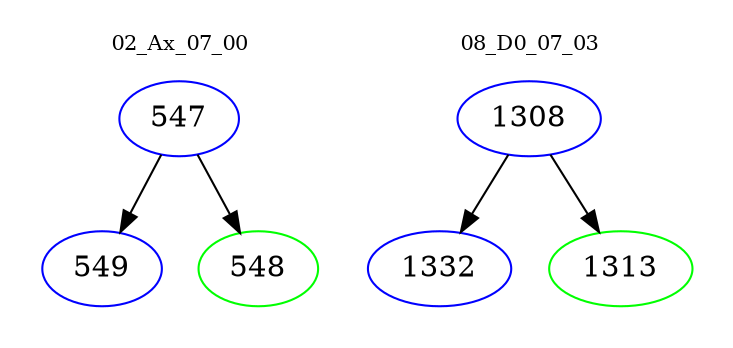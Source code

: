 digraph{
subgraph cluster_0 {
color = white
label = "02_Ax_07_00";
fontsize=10;
T0_547 [label="547", color="blue"]
T0_547 -> T0_549 [color="black"]
T0_549 [label="549", color="blue"]
T0_547 -> T0_548 [color="black"]
T0_548 [label="548", color="green"]
}
subgraph cluster_1 {
color = white
label = "08_D0_07_03";
fontsize=10;
T1_1308 [label="1308", color="blue"]
T1_1308 -> T1_1332 [color="black"]
T1_1332 [label="1332", color="blue"]
T1_1308 -> T1_1313 [color="black"]
T1_1313 [label="1313", color="green"]
}
}
